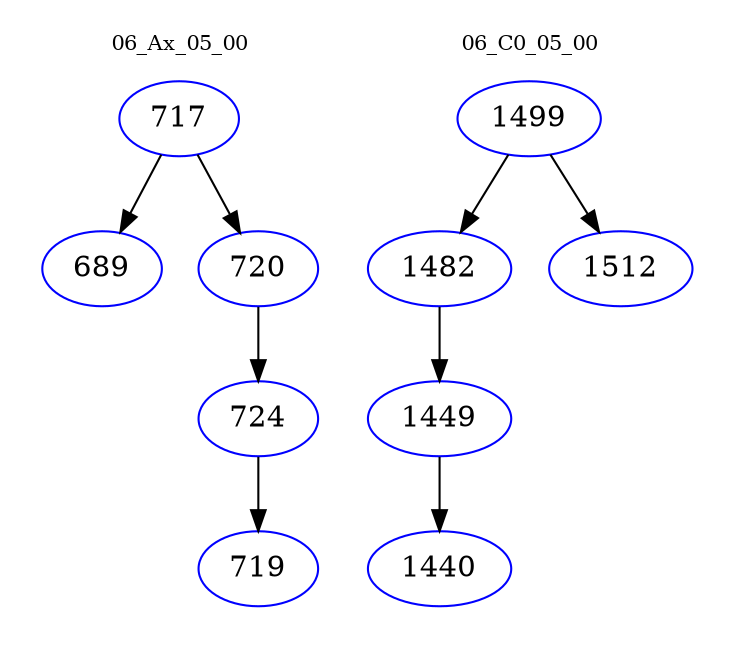 digraph{
subgraph cluster_0 {
color = white
label = "06_Ax_05_00";
fontsize=10;
T0_717 [label="717", color="blue"]
T0_717 -> T0_689 [color="black"]
T0_689 [label="689", color="blue"]
T0_717 -> T0_720 [color="black"]
T0_720 [label="720", color="blue"]
T0_720 -> T0_724 [color="black"]
T0_724 [label="724", color="blue"]
T0_724 -> T0_719 [color="black"]
T0_719 [label="719", color="blue"]
}
subgraph cluster_1 {
color = white
label = "06_C0_05_00";
fontsize=10;
T1_1499 [label="1499", color="blue"]
T1_1499 -> T1_1482 [color="black"]
T1_1482 [label="1482", color="blue"]
T1_1482 -> T1_1449 [color="black"]
T1_1449 [label="1449", color="blue"]
T1_1449 -> T1_1440 [color="black"]
T1_1440 [label="1440", color="blue"]
T1_1499 -> T1_1512 [color="black"]
T1_1512 [label="1512", color="blue"]
}
}
